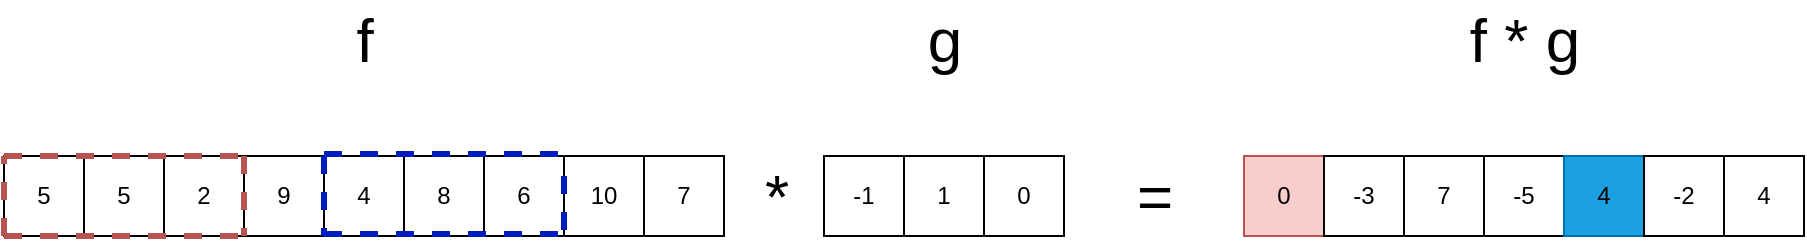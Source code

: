 <mxfile version="13.1.14" type="device"><diagram id="snvhZd1VHyTzKgLK6M1O" name="Page-1"><mxGraphModel dx="946" dy="510" grid="1" gridSize="10" guides="1" tooltips="1" connect="1" arrows="1" fold="1" page="1" pageScale="1" pageWidth="827" pageHeight="1169" math="0" shadow="0"><root><mxCell id="0"/><mxCell id="1" parent="0"/><mxCell id="V3WgnxrmvYns68tSWzFM-1" value="5" style="whiteSpace=wrap;html=1;aspect=fixed;" parent="1" vertex="1"><mxGeometry x="40" y="200" width="40" height="40" as="geometry"/></mxCell><mxCell id="V3WgnxrmvYns68tSWzFM-2" value="8" style="whiteSpace=wrap;html=1;aspect=fixed;" parent="1" vertex="1"><mxGeometry x="240" y="200" width="40" height="40" as="geometry"/></mxCell><mxCell id="V3WgnxrmvYns68tSWzFM-3" value="4" style="whiteSpace=wrap;html=1;aspect=fixed;" parent="1" vertex="1"><mxGeometry x="200" y="200" width="40" height="40" as="geometry"/></mxCell><mxCell id="V3WgnxrmvYns68tSWzFM-4" value="9" style="whiteSpace=wrap;html=1;aspect=fixed;" parent="1" vertex="1"><mxGeometry x="160" y="200" width="40" height="40" as="geometry"/></mxCell><mxCell id="V3WgnxrmvYns68tSWzFM-5" value="2" style="whiteSpace=wrap;html=1;aspect=fixed;" parent="1" vertex="1"><mxGeometry x="120" y="200" width="40" height="40" as="geometry"/></mxCell><mxCell id="V3WgnxrmvYns68tSWzFM-6" value="5" style="whiteSpace=wrap;html=1;aspect=fixed;" parent="1" vertex="1"><mxGeometry x="80" y="200" width="40" height="40" as="geometry"/></mxCell><mxCell id="V3WgnxrmvYns68tSWzFM-7" value="7" style="whiteSpace=wrap;html=1;aspect=fixed;" parent="1" vertex="1"><mxGeometry x="360" y="200" width="40" height="40" as="geometry"/></mxCell><mxCell id="V3WgnxrmvYns68tSWzFM-8" value="10" style="whiteSpace=wrap;html=1;aspect=fixed;" parent="1" vertex="1"><mxGeometry x="320" y="200" width="40" height="40" as="geometry"/></mxCell><mxCell id="V3WgnxrmvYns68tSWzFM-9" value="6" style="whiteSpace=wrap;html=1;aspect=fixed;" parent="1" vertex="1"><mxGeometry x="280" y="200" width="40" height="40" as="geometry"/></mxCell><mxCell id="V3WgnxrmvYns68tSWzFM-11" value="" style="endArrow=none;dashed=1;html=1;fillColor=#f8cecc;strokeColor=#b85450;strokeWidth=3;" parent="1" edge="1"><mxGeometry width="50" height="50" relative="1" as="geometry"><mxPoint x="40" y="240" as="sourcePoint"/><mxPoint x="160" y="240" as="targetPoint"/></mxGeometry></mxCell><mxCell id="V3WgnxrmvYns68tSWzFM-12" value="" style="endArrow=none;dashed=1;html=1;fillColor=#f8cecc;strokeColor=#b85450;strokeWidth=3;entryX=0;entryY=0;entryDx=0;entryDy=0;" parent="1" target="V3WgnxrmvYns68tSWzFM-1" edge="1"><mxGeometry width="50" height="50" relative="1" as="geometry"><mxPoint x="40" y="240" as="sourcePoint"/><mxPoint x="170" y="250" as="targetPoint"/></mxGeometry></mxCell><mxCell id="V3WgnxrmvYns68tSWzFM-13" value="" style="endArrow=none;dashed=1;html=1;fillColor=#f8cecc;strokeColor=#b85450;strokeWidth=3;" parent="1" edge="1"><mxGeometry width="50" height="50" relative="1" as="geometry"><mxPoint x="160" y="200" as="sourcePoint"/><mxPoint x="160" y="240" as="targetPoint"/></mxGeometry></mxCell><mxCell id="V3WgnxrmvYns68tSWzFM-14" value="f" style="text;html=1;align=center;verticalAlign=middle;resizable=0;points=[];autosize=1;fontSize=31;" parent="1" vertex="1"><mxGeometry x="210" y="122" width="20" height="40" as="geometry"/></mxCell><mxCell id="V3WgnxrmvYns68tSWzFM-15" value="0" style="whiteSpace=wrap;html=1;aspect=fixed;" parent="1" vertex="1"><mxGeometry x="530" y="200" width="40" height="40" as="geometry"/></mxCell><mxCell id="V3WgnxrmvYns68tSWzFM-16" value="1" style="whiteSpace=wrap;html=1;aspect=fixed;" parent="1" vertex="1"><mxGeometry x="490" y="200" width="40" height="40" as="geometry"/></mxCell><mxCell id="V3WgnxrmvYns68tSWzFM-17" value="-1" style="whiteSpace=wrap;html=1;aspect=fixed;" parent="1" vertex="1"><mxGeometry x="450" y="200" width="40" height="40" as="geometry"/></mxCell><mxCell id="V3WgnxrmvYns68tSWzFM-18" value="*" style="text;html=1;align=center;verticalAlign=middle;resizable=0;points=[];autosize=1;fontSize=31;" parent="1" vertex="1"><mxGeometry x="411" y="200" width="30" height="40" as="geometry"/></mxCell><mxCell id="V3WgnxrmvYns68tSWzFM-19" value="g&lt;br&gt;" style="text;html=1;align=center;verticalAlign=middle;resizable=0;points=[];autosize=1;fontSize=31;" parent="1" vertex="1"><mxGeometry x="495" y="122" width="30" height="40" as="geometry"/></mxCell><mxCell id="V3WgnxrmvYns68tSWzFM-20" value="=&lt;br&gt;" style="text;html=1;align=center;verticalAlign=middle;resizable=0;points=[];autosize=1;fontSize=31;" parent="1" vertex="1"><mxGeometry x="600" y="200" width="30" height="40" as="geometry"/></mxCell><mxCell id="V3WgnxrmvYns68tSWzFM-21" value="0" style="whiteSpace=wrap;html=1;aspect=fixed;fillColor=#f8cecc;strokeColor=#b85450;" parent="1" vertex="1"><mxGeometry x="660" y="200" width="40" height="40" as="geometry"/></mxCell><mxCell id="V3WgnxrmvYns68tSWzFM-22" value="-5" style="whiteSpace=wrap;html=1;aspect=fixed;" parent="1" vertex="1"><mxGeometry x="780" y="200" width="40" height="40" as="geometry"/></mxCell><mxCell id="V3WgnxrmvYns68tSWzFM-24" value="4" style="whiteSpace=wrap;html=1;aspect=fixed;fillColor=#1ba1e2;strokeColor=#006EAF;fontColor=#000000;fontStyle=0" parent="1" vertex="1"><mxGeometry x="820" y="200" width="40" height="40" as="geometry"/></mxCell><mxCell id="V3WgnxrmvYns68tSWzFM-26" value="-3" style="whiteSpace=wrap;html=1;aspect=fixed;" parent="1" vertex="1"><mxGeometry x="700" y="200" width="40" height="40" as="geometry"/></mxCell><mxCell id="V3WgnxrmvYns68tSWzFM-28" value="" style="endArrow=none;dashed=1;html=1;fillColor=#f8cecc;strokeColor=#b85450;strokeWidth=3;" parent="1" edge="1"><mxGeometry width="50" height="50" relative="1" as="geometry"><mxPoint x="40" y="200" as="sourcePoint"/><mxPoint x="160" y="200" as="targetPoint"/></mxGeometry></mxCell><mxCell id="V3WgnxrmvYns68tSWzFM-29" value="" style="endArrow=none;dashed=1;html=1;fillColor=#0050ef;strokeColor=#001DBC;strokeWidth=3;" parent="1" edge="1"><mxGeometry width="50" height="50" relative="1" as="geometry"><mxPoint x="200" y="199" as="sourcePoint"/><mxPoint x="320" y="199" as="targetPoint"/></mxGeometry></mxCell><mxCell id="V3WgnxrmvYns68tSWzFM-30" value="" style="endArrow=none;dashed=1;html=1;fillColor=#0050ef;strokeColor=#001DBC;strokeWidth=3;" parent="1" edge="1"><mxGeometry width="50" height="50" relative="1" as="geometry"><mxPoint x="200" y="239" as="sourcePoint"/><mxPoint x="320" y="239" as="targetPoint"/></mxGeometry></mxCell><mxCell id="V3WgnxrmvYns68tSWzFM-31" value="" style="endArrow=none;dashed=1;html=1;fillColor=#0050ef;strokeColor=#001DBC;strokeWidth=3;entryX=0;entryY=1;entryDx=0;entryDy=0;exitX=1;exitY=0.25;exitDx=0;exitDy=0;" parent="1" source="V3WgnxrmvYns68tSWzFM-9" target="V3WgnxrmvYns68tSWzFM-8" edge="1"><mxGeometry width="50" height="50" relative="1" as="geometry"><mxPoint x="220" y="219" as="sourcePoint"/><mxPoint x="340" y="219" as="targetPoint"/></mxGeometry></mxCell><mxCell id="V3WgnxrmvYns68tSWzFM-32" value="" style="endArrow=none;dashed=1;html=1;fillColor=#0050ef;strokeColor=#001DBC;strokeWidth=3;entryX=1;entryY=1;entryDx=0;entryDy=0;" parent="1" target="V3WgnxrmvYns68tSWzFM-4" edge="1"><mxGeometry width="50" height="50" relative="1" as="geometry"><mxPoint x="200" y="200" as="sourcePoint"/><mxPoint x="330" y="250" as="targetPoint"/><Array as="points"><mxPoint x="200" y="220"/></Array></mxGeometry></mxCell><mxCell id="V3WgnxrmvYns68tSWzFM-34" value="f * g" style="text;html=1;align=center;verticalAlign=middle;resizable=0;points=[];autosize=1;fontSize=31;" parent="1" vertex="1"><mxGeometry x="765" y="122" width="70" height="40" as="geometry"/></mxCell><mxCell id="TT7_mMwEq5e8_sLRUIvQ-1" value="7" style="whiteSpace=wrap;html=1;aspect=fixed;" vertex="1" parent="1"><mxGeometry x="740" y="200" width="40" height="40" as="geometry"/></mxCell><mxCell id="TT7_mMwEq5e8_sLRUIvQ-2" value="-2" style="whiteSpace=wrap;html=1;aspect=fixed;" vertex="1" parent="1"><mxGeometry x="860" y="200" width="40" height="40" as="geometry"/></mxCell><mxCell id="TT7_mMwEq5e8_sLRUIvQ-3" value="4" style="whiteSpace=wrap;html=1;aspect=fixed;" vertex="1" parent="1"><mxGeometry x="900" y="200" width="40" height="40" as="geometry"/></mxCell></root></mxGraphModel></diagram></mxfile>
